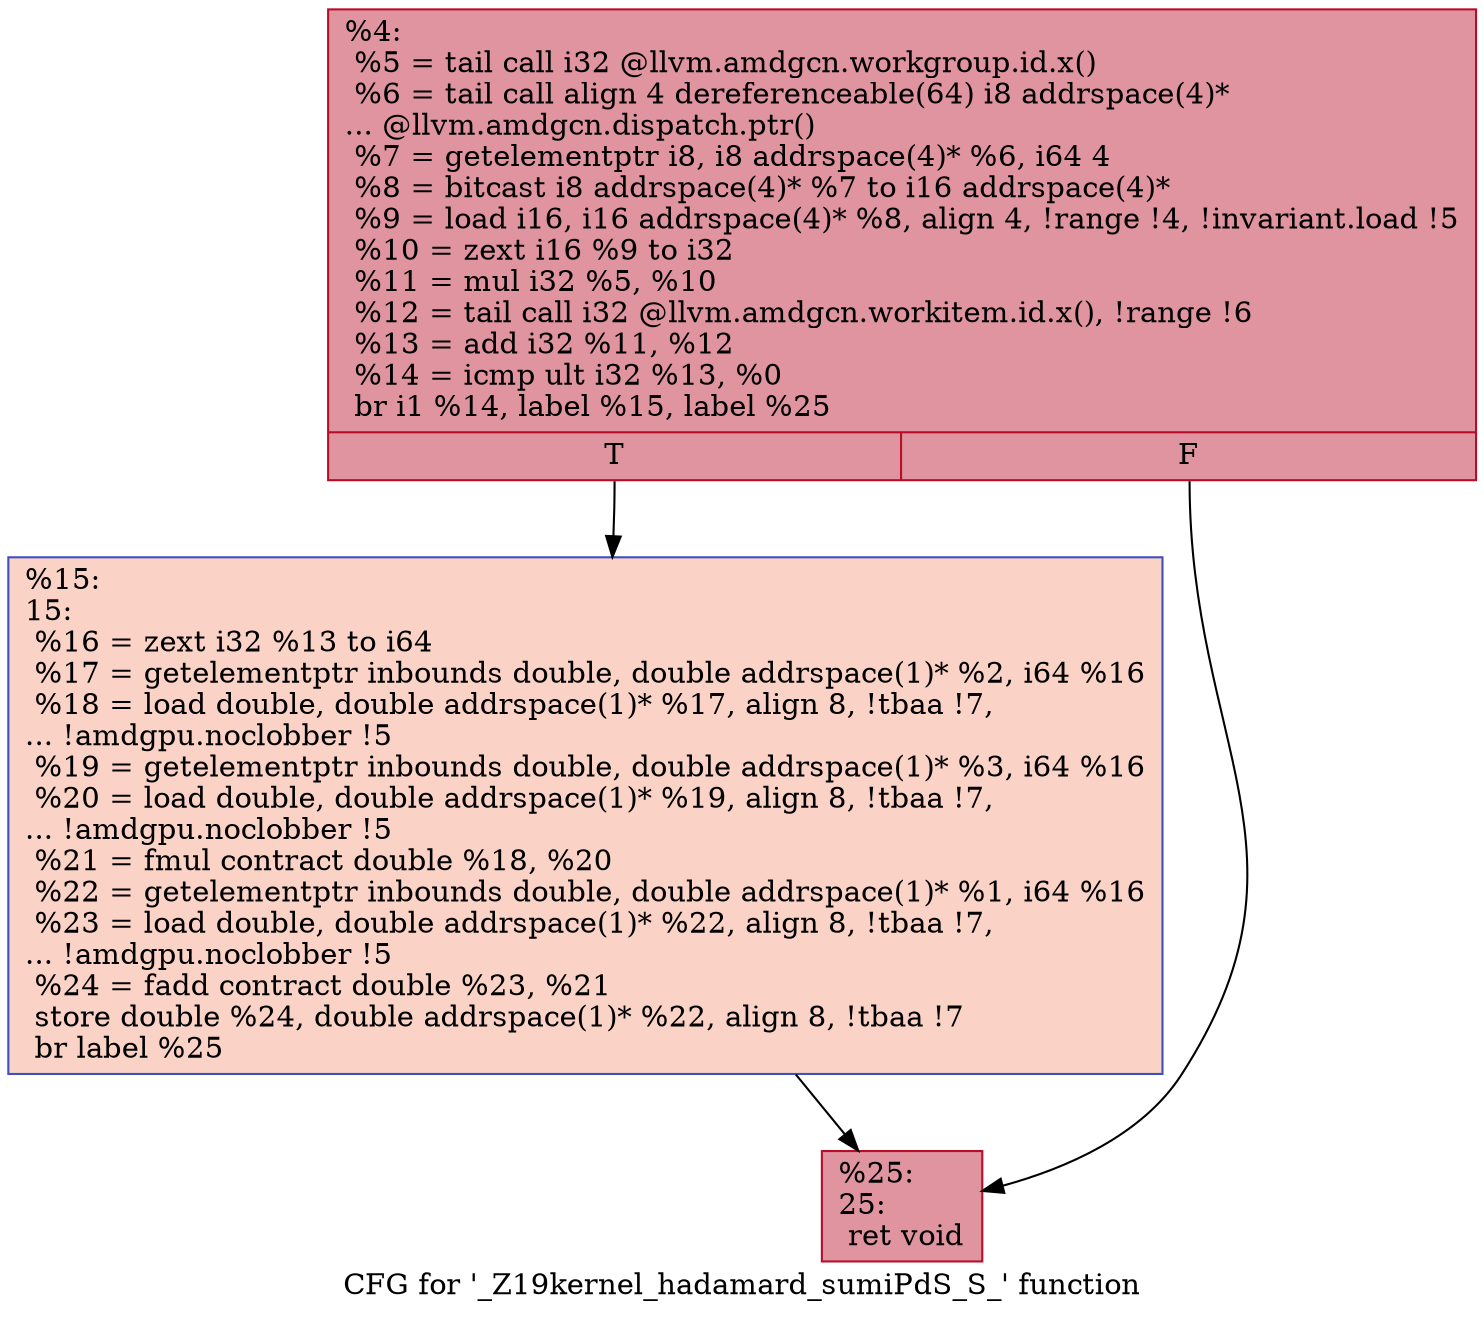 digraph "CFG for '_Z19kernel_hadamard_sumiPdS_S_' function" {
	label="CFG for '_Z19kernel_hadamard_sumiPdS_S_' function";

	Node0x4ce81b0 [shape=record,color="#b70d28ff", style=filled, fillcolor="#b70d2870",label="{%4:\l  %5 = tail call i32 @llvm.amdgcn.workgroup.id.x()\l  %6 = tail call align 4 dereferenceable(64) i8 addrspace(4)*\l... @llvm.amdgcn.dispatch.ptr()\l  %7 = getelementptr i8, i8 addrspace(4)* %6, i64 4\l  %8 = bitcast i8 addrspace(4)* %7 to i16 addrspace(4)*\l  %9 = load i16, i16 addrspace(4)* %8, align 4, !range !4, !invariant.load !5\l  %10 = zext i16 %9 to i32\l  %11 = mul i32 %5, %10\l  %12 = tail call i32 @llvm.amdgcn.workitem.id.x(), !range !6\l  %13 = add i32 %11, %12\l  %14 = icmp ult i32 %13, %0\l  br i1 %14, label %15, label %25\l|{<s0>T|<s1>F}}"];
	Node0x4ce81b0:s0 -> Node0x4cea0c0;
	Node0x4ce81b0:s1 -> Node0x4cea150;
	Node0x4cea0c0 [shape=record,color="#3d50c3ff", style=filled, fillcolor="#f59c7d70",label="{%15:\l15:                                               \l  %16 = zext i32 %13 to i64\l  %17 = getelementptr inbounds double, double addrspace(1)* %2, i64 %16\l  %18 = load double, double addrspace(1)* %17, align 8, !tbaa !7,\l... !amdgpu.noclobber !5\l  %19 = getelementptr inbounds double, double addrspace(1)* %3, i64 %16\l  %20 = load double, double addrspace(1)* %19, align 8, !tbaa !7,\l... !amdgpu.noclobber !5\l  %21 = fmul contract double %18, %20\l  %22 = getelementptr inbounds double, double addrspace(1)* %1, i64 %16\l  %23 = load double, double addrspace(1)* %22, align 8, !tbaa !7,\l... !amdgpu.noclobber !5\l  %24 = fadd contract double %23, %21\l  store double %24, double addrspace(1)* %22, align 8, !tbaa !7\l  br label %25\l}"];
	Node0x4cea0c0 -> Node0x4cea150;
	Node0x4cea150 [shape=record,color="#b70d28ff", style=filled, fillcolor="#b70d2870",label="{%25:\l25:                                               \l  ret void\l}"];
}
